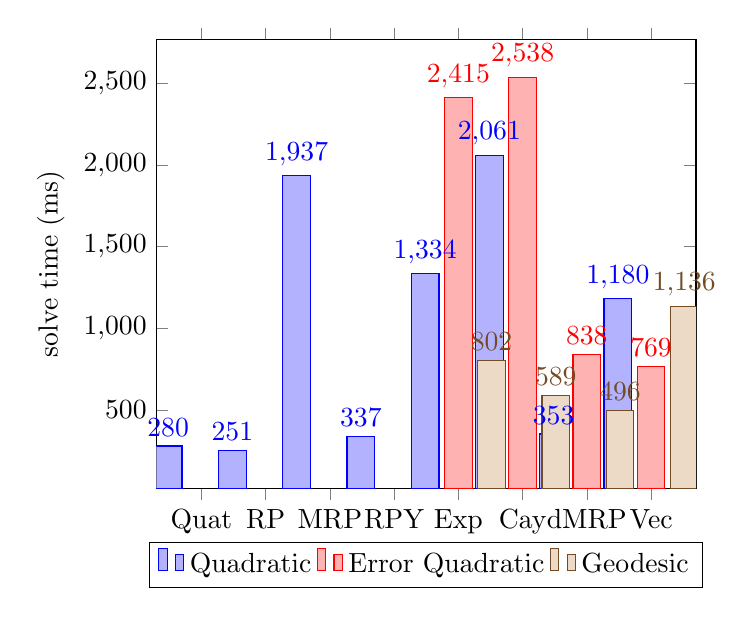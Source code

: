 \begin{tikzpicture}
\begin{axis}[ybar, ylabel={solve time (ms)}, legend style={at={(0.5,-0.12)
}, anchor={north}, legend columns={-1}}, symbolic x coords={Quat,RP,MRP,RPY,Exp,Cay,dMRP,Vec}, xtick={data}, nodes near coords, nodes near coords align={vertical}, every node near coord/.append style={/pgf/number format/.cd, fixed,precision=0}]
    \addplot
        coordinates {
            (Quat,279.903)
            (RP,251.011)
            (MRP,1936.665)
            (RPY,337.35)
            (Exp,1334.021)
            (Cay,2060.748)
            (dMRP,353.279)
            (Vec,1180.429)
        }
        ;
    \addplot
        coordinates {
            (Exp,2415.21)
            (Cay,2538.195)
            (dMRP,838.478)
            (Vec,769.315)
        }
        ;
    \addplot
        coordinates {
            (Exp,801.926)
            (Cay,589.461)
            (dMRP,495.728)
            (Vec,1136.261)
        }
        ;
    \legend{{Quadratic},{Error Quadratic},{Geodesic}}
\end{axis}
\end{tikzpicture}
